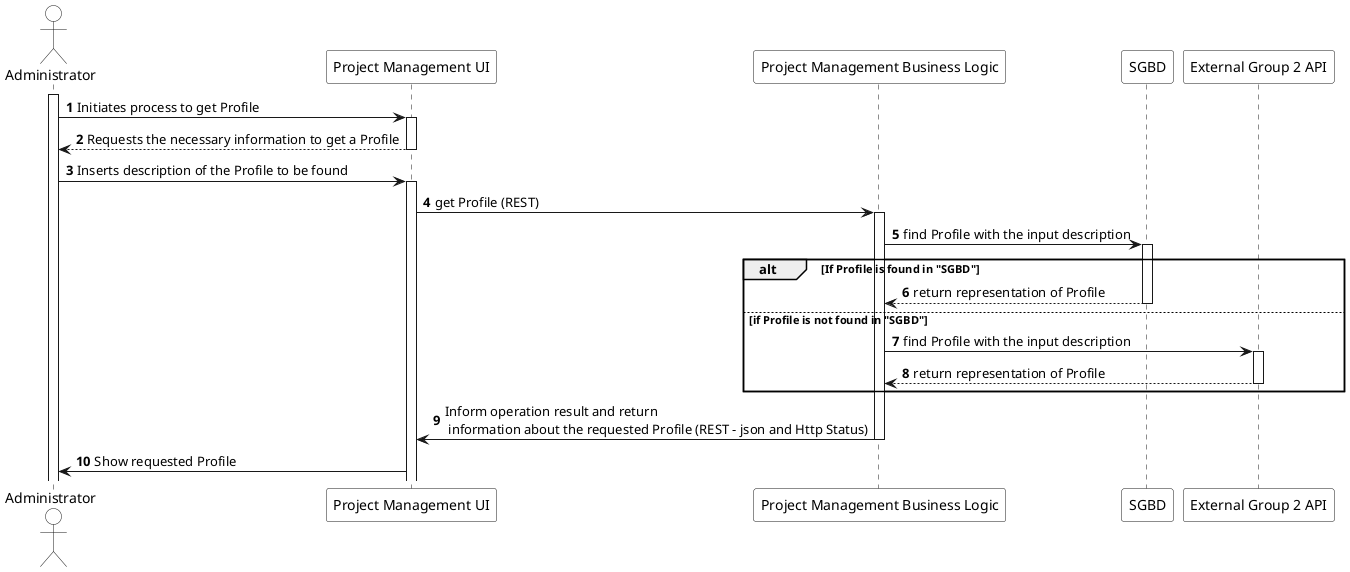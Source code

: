 @startuml
autonumber
actor Administrator #FFFFFF
participant "Project Management UI" #FFFFFF
participant "Project Management Business Logic" #FFFFFF
participant "SGBD" #FFFFFF
participant "External Group 2 API" #FFFFFF

activate "Administrator"
"Administrator" -> "Project Management UI" ++: Initiates process to get Profile
"Project Management UI" --> "Administrator" : Requests the necessary information to get a Profile
deactivate "Project Management UI"

"Administrator" -> "Project Management UI" ++: Inserts description of the Profile to be found

"Project Management UI" -> "Project Management Business Logic" ++: get Profile (REST)

"Project Management Business Logic" -> "SGBD" ++ : find Profile with the input description

alt If Profile is found in "SGBD"

    "SGBD" --> "Project Management Business Logic" : return representation of Profile
    deactivate "SGBD"
else if Profile is not found in "SGBD"

    "Project Management Business Logic"  -> "External Group 2 API" ++: find Profile with the input description
    "External Group 2 API" --> "Project Management Business Logic"  : return representation of Profile
    deactivate
end

"Project Management Business Logic" -> "Project Management UI" : Inform operation result and return \n information about the requested Profile (REST - json and Http Status)
deactivate

"Project Management UI" -> "Administrator" : Show requested Profile



@enduml